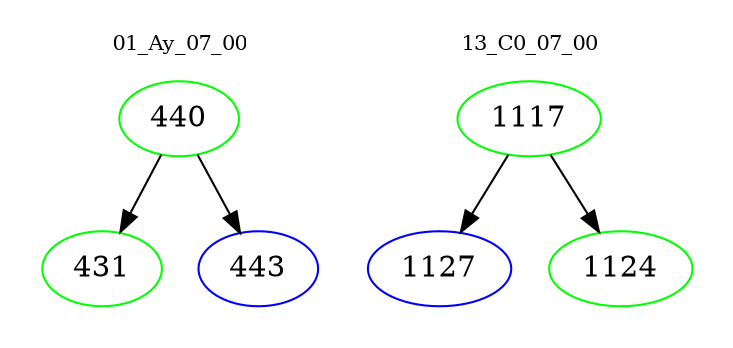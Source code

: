 digraph{
subgraph cluster_0 {
color = white
label = "01_Ay_07_00";
fontsize=10;
T0_440 [label="440", color="green"]
T0_440 -> T0_431 [color="black"]
T0_431 [label="431", color="green"]
T0_440 -> T0_443 [color="black"]
T0_443 [label="443", color="blue"]
}
subgraph cluster_1 {
color = white
label = "13_C0_07_00";
fontsize=10;
T1_1117 [label="1117", color="green"]
T1_1117 -> T1_1127 [color="black"]
T1_1127 [label="1127", color="blue"]
T1_1117 -> T1_1124 [color="black"]
T1_1124 [label="1124", color="green"]
}
}
